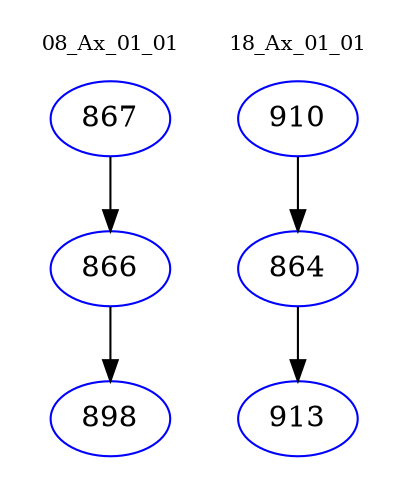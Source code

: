 digraph{
subgraph cluster_0 {
color = white
label = "08_Ax_01_01";
fontsize=10;
T0_867 [label="867", color="blue"]
T0_867 -> T0_866 [color="black"]
T0_866 [label="866", color="blue"]
T0_866 -> T0_898 [color="black"]
T0_898 [label="898", color="blue"]
}
subgraph cluster_1 {
color = white
label = "18_Ax_01_01";
fontsize=10;
T1_910 [label="910", color="blue"]
T1_910 -> T1_864 [color="black"]
T1_864 [label="864", color="blue"]
T1_864 -> T1_913 [color="black"]
T1_913 [label="913", color="blue"]
}
}
